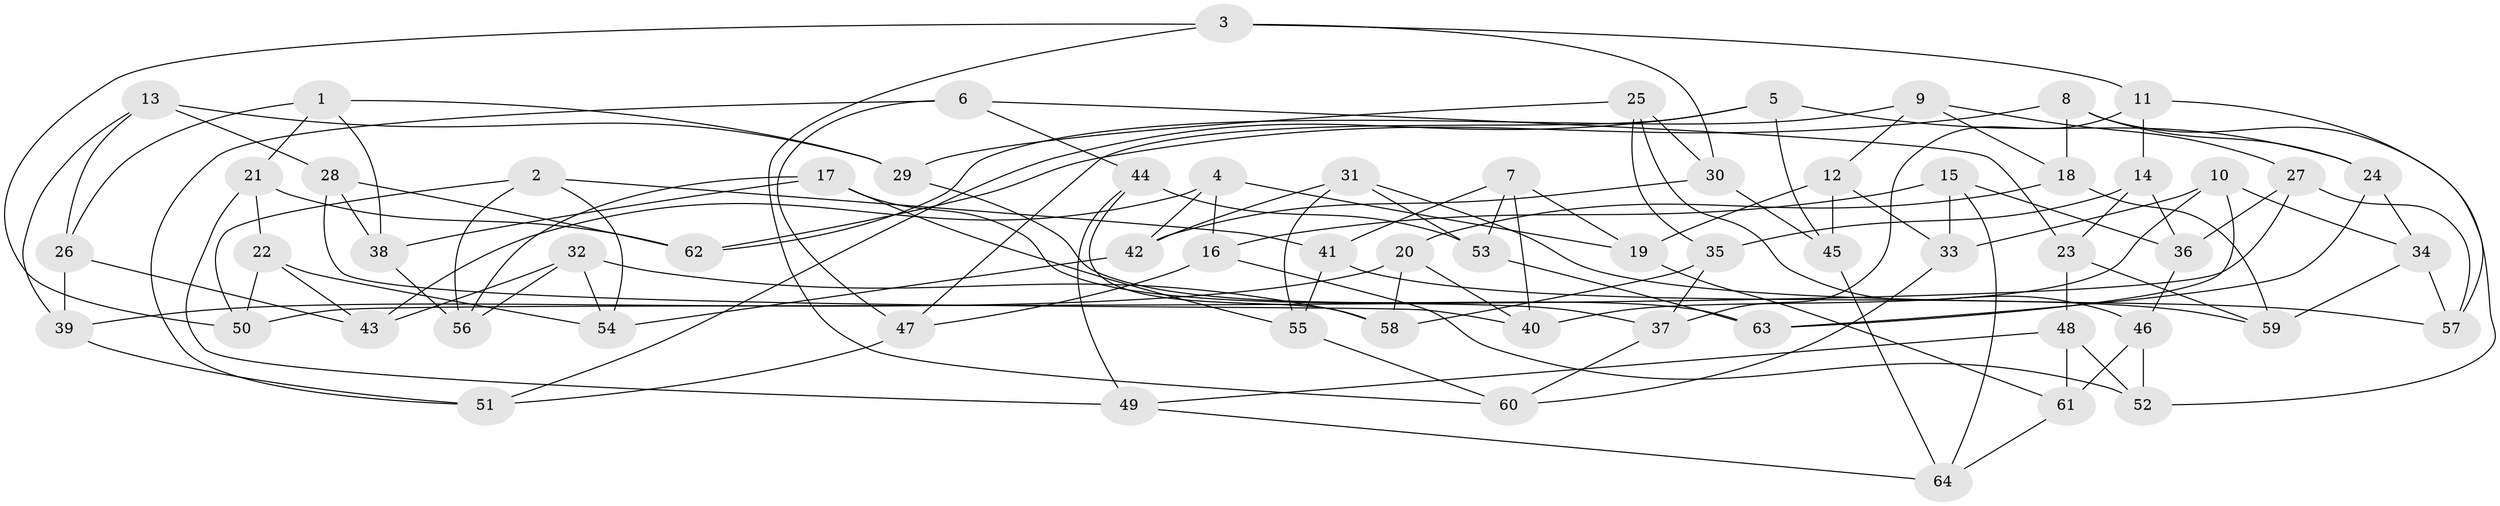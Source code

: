 // coarse degree distribution, {6: 0.4473684210526316, 5: 0.21052631578947367, 4: 0.34210526315789475}
// Generated by graph-tools (version 1.1) at 2025/42/03/06/25 10:42:22]
// undirected, 64 vertices, 128 edges
graph export_dot {
graph [start="1"]
  node [color=gray90,style=filled];
  1;
  2;
  3;
  4;
  5;
  6;
  7;
  8;
  9;
  10;
  11;
  12;
  13;
  14;
  15;
  16;
  17;
  18;
  19;
  20;
  21;
  22;
  23;
  24;
  25;
  26;
  27;
  28;
  29;
  30;
  31;
  32;
  33;
  34;
  35;
  36;
  37;
  38;
  39;
  40;
  41;
  42;
  43;
  44;
  45;
  46;
  47;
  48;
  49;
  50;
  51;
  52;
  53;
  54;
  55;
  56;
  57;
  58;
  59;
  60;
  61;
  62;
  63;
  64;
  1 -- 38;
  1 -- 26;
  1 -- 29;
  1 -- 21;
  2 -- 50;
  2 -- 56;
  2 -- 41;
  2 -- 54;
  3 -- 60;
  3 -- 50;
  3 -- 11;
  3 -- 30;
  4 -- 19;
  4 -- 42;
  4 -- 43;
  4 -- 16;
  5 -- 51;
  5 -- 45;
  5 -- 24;
  5 -- 47;
  6 -- 44;
  6 -- 47;
  6 -- 23;
  6 -- 51;
  7 -- 41;
  7 -- 40;
  7 -- 19;
  7 -- 53;
  8 -- 18;
  8 -- 24;
  8 -- 52;
  8 -- 62;
  9 -- 62;
  9 -- 27;
  9 -- 12;
  9 -- 18;
  10 -- 34;
  10 -- 33;
  10 -- 63;
  10 -- 40;
  11 -- 57;
  11 -- 37;
  11 -- 14;
  12 -- 33;
  12 -- 19;
  12 -- 45;
  13 -- 39;
  13 -- 29;
  13 -- 26;
  13 -- 28;
  14 -- 35;
  14 -- 23;
  14 -- 36;
  15 -- 33;
  15 -- 64;
  15 -- 16;
  15 -- 36;
  16 -- 47;
  16 -- 52;
  17 -- 37;
  17 -- 55;
  17 -- 56;
  17 -- 38;
  18 -- 20;
  18 -- 59;
  19 -- 61;
  20 -- 40;
  20 -- 58;
  20 -- 39;
  21 -- 22;
  21 -- 49;
  21 -- 62;
  22 -- 54;
  22 -- 43;
  22 -- 50;
  23 -- 48;
  23 -- 59;
  24 -- 63;
  24 -- 34;
  25 -- 29;
  25 -- 46;
  25 -- 35;
  25 -- 30;
  26 -- 43;
  26 -- 39;
  27 -- 50;
  27 -- 57;
  27 -- 36;
  28 -- 38;
  28 -- 40;
  28 -- 62;
  29 -- 63;
  30 -- 45;
  30 -- 42;
  31 -- 55;
  31 -- 53;
  31 -- 57;
  31 -- 42;
  32 -- 56;
  32 -- 58;
  32 -- 54;
  32 -- 43;
  33 -- 60;
  34 -- 59;
  34 -- 57;
  35 -- 58;
  35 -- 37;
  36 -- 46;
  37 -- 60;
  38 -- 56;
  39 -- 51;
  41 -- 55;
  41 -- 59;
  42 -- 54;
  44 -- 58;
  44 -- 49;
  44 -- 53;
  45 -- 64;
  46 -- 52;
  46 -- 61;
  47 -- 51;
  48 -- 49;
  48 -- 61;
  48 -- 52;
  49 -- 64;
  53 -- 63;
  55 -- 60;
  61 -- 64;
}
